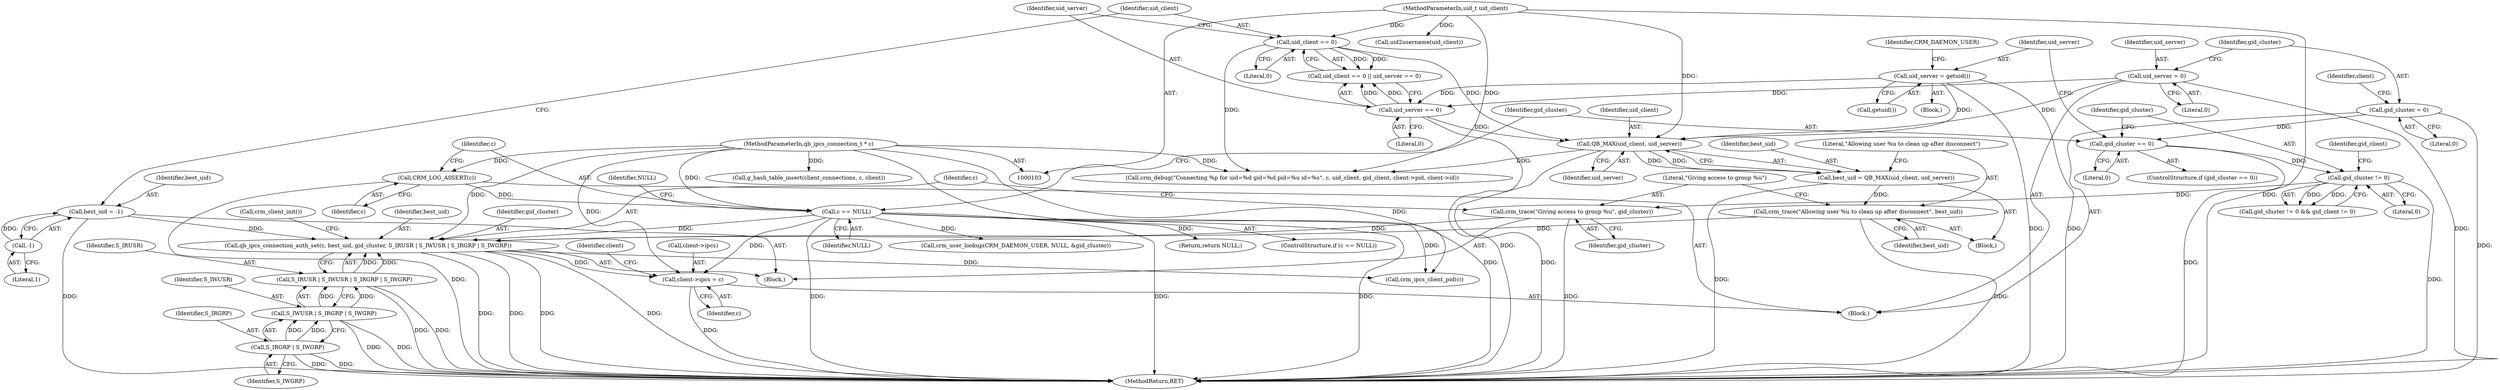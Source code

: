 digraph "1_pacemaker_5d71e65049@pointer" {
"1000213" [label="(Call,client->ipcs = c)"];
"1000195" [label="(Call,qb_ipcs_connection_auth_set(c, best_uid, gid_cluster, S_IRUSR | S_IWUSR | S_IRGRP | S_IWGRP))"];
"1000123" [label="(Call,c == NULL)"];
"1000120" [label="(Call,CRM_LOG_ASSERT(c))"];
"1000104" [label="(MethodParameterIn,qb_ipcs_connection_t * c)"];
"1000171" [label="(Call,best_uid = -1)"];
"1000173" [label="(Call,-1)"];
"1000189" [label="(Call,crm_trace(\"Allowing user %u to clean up after disconnect\", best_uid))"];
"1000184" [label="(Call,best_uid = QB_MAX(uid_client, uid_server))"];
"1000186" [label="(Call,QB_MAX(uid_client, uid_server))"];
"1000177" [label="(Call,uid_client == 0)"];
"1000105" [label="(MethodParameterIn,uid_t uid_client)"];
"1000180" [label="(Call,uid_server == 0)"];
"1000134" [label="(Call,uid_server = getuid())"];
"1000109" [label="(Call,uid_server = 0)"];
"1000192" [label="(Call,crm_trace(\"Giving access to group %u\", gid_cluster))"];
"1000163" [label="(Call,gid_cluster != 0)"];
"1000130" [label="(Call,gid_cluster == 0)"];
"1000113" [label="(Call,gid_cluster = 0)"];
"1000199" [label="(Call,S_IRUSR | S_IWUSR | S_IRGRP | S_IWGRP)"];
"1000201" [label="(Call,S_IWUSR | S_IRGRP | S_IWGRP)"];
"1000203" [label="(Call,S_IRGRP | S_IWGRP)"];
"1000195" [label="(Call,qb_ipcs_connection_auth_set(c, best_uid, gid_cluster, S_IRUSR | S_IWUSR | S_IRGRP | S_IWGRP))"];
"1000199" [label="(Call,S_IRUSR | S_IWUSR | S_IRGRP | S_IWGRP)"];
"1000186" [label="(Call,QB_MAX(uid_client, uid_server))"];
"1000206" [label="(Call,crm_client_init())"];
"1000174" [label="(Literal,1)"];
"1000118" [label="(Identifier,client)"];
"1000125" [label="(Identifier,NULL)"];
"1000182" [label="(Literal,0)"];
"1000140" [label="(Identifier,CRM_DAEMON_USER)"];
"1000129" [label="(ControlStructure,if (gid_cluster == 0))"];
"1000205" [label="(Identifier,S_IWGRP)"];
"1000163" [label="(Call,gid_cluster != 0)"];
"1000194" [label="(Identifier,gid_cluster)"];
"1000198" [label="(Identifier,gid_cluster)"];
"1000139" [label="(Call,crm_user_lookup(CRM_DAEMON_USER, NULL, &gid_cluster))"];
"1000130" [label="(Call,gid_cluster == 0)"];
"1000173" [label="(Call,-1)"];
"1000177" [label="(Call,uid_client == 0)"];
"1000196" [label="(Identifier,c)"];
"1000124" [label="(Identifier,c)"];
"1000114" [label="(Identifier,gid_cluster)"];
"1000214" [label="(Call,client->ipcs)"];
"1000104" [label="(MethodParameterIn,qb_ipcs_connection_t * c)"];
"1000203" [label="(Call,S_IRGRP | S_IWGRP)"];
"1000164" [label="(Identifier,gid_cluster)"];
"1000111" [label="(Literal,0)"];
"1000187" [label="(Identifier,uid_client)"];
"1000197" [label="(Identifier,best_uid)"];
"1000131" [label="(Identifier,gid_cluster)"];
"1000234" [label="(Call,crm_debug(\"Connecting %p for uid=%d gid=%d pid=%u id=%s\", c, uid_client, gid_client, client->pid, client->id))"];
"1000172" [label="(Identifier,best_uid)"];
"1000128" [label="(Identifier,NULL)"];
"1000193" [label="(Literal,\"Giving access to group %u\")"];
"1000167" [label="(Identifier,gid_client)"];
"1000257" [label="(MethodReturn,RET)"];
"1000251" [label="(Call,g_hash_table_insert(client_connections, c, client))"];
"1000190" [label="(Literal,\"Allowing user %u to clean up after disconnect\")"];
"1000181" [label="(Identifier,uid_server)"];
"1000135" [label="(Identifier,uid_server)"];
"1000136" [label="(Call,getuid())"];
"1000123" [label="(Call,c == NULL)"];
"1000204" [label="(Identifier,S_IRGRP)"];
"1000127" [label="(Return,return NULL;)"];
"1000217" [label="(Identifier,c)"];
"1000189" [label="(Call,crm_trace(\"Allowing user %u to clean up after disconnect\", best_uid))"];
"1000185" [label="(Identifier,best_uid)"];
"1000134" [label="(Call,uid_server = getuid())"];
"1000105" [label="(MethodParameterIn,uid_t uid_client)"];
"1000171" [label="(Call,best_uid = -1)"];
"1000220" [label="(Identifier,client)"];
"1000169" [label="(Block,)"];
"1000183" [label="(Block,)"];
"1000176" [label="(Call,uid_client == 0 || uid_server == 0)"];
"1000121" [label="(Identifier,c)"];
"1000180" [label="(Call,uid_server == 0)"];
"1000200" [label="(Identifier,S_IRUSR)"];
"1000132" [label="(Literal,0)"];
"1000227" [label="(Call,crm_ipcs_client_pid(c))"];
"1000202" [label="(Identifier,S_IWUSR)"];
"1000120" [label="(Call,CRM_LOG_ASSERT(c))"];
"1000133" [label="(Block,)"];
"1000162" [label="(Call,gid_cluster != 0 && gid_client != 0)"];
"1000201" [label="(Call,S_IWUSR | S_IRGRP | S_IWGRP)"];
"1000107" [label="(Block,)"];
"1000184" [label="(Call,best_uid = QB_MAX(uid_client, uid_server))"];
"1000213" [label="(Call,client->ipcs = c)"];
"1000192" [label="(Call,crm_trace(\"Giving access to group %u\", gid_cluster))"];
"1000122" [label="(ControlStructure,if (c == NULL))"];
"1000109" [label="(Call,uid_server = 0)"];
"1000178" [label="(Identifier,uid_client)"];
"1000110" [label="(Identifier,uid_server)"];
"1000179" [label="(Literal,0)"];
"1000165" [label="(Literal,0)"];
"1000115" [label="(Literal,0)"];
"1000113" [label="(Call,gid_cluster = 0)"];
"1000188" [label="(Identifier,uid_server)"];
"1000191" [label="(Identifier,best_uid)"];
"1000249" [label="(Call,uid2username(uid_client))"];
"1000213" -> "1000107"  [label="AST: "];
"1000213" -> "1000217"  [label="CFG: "];
"1000214" -> "1000213"  [label="AST: "];
"1000217" -> "1000213"  [label="AST: "];
"1000220" -> "1000213"  [label="CFG: "];
"1000213" -> "1000257"  [label="DDG: "];
"1000195" -> "1000213"  [label="DDG: "];
"1000123" -> "1000213"  [label="DDG: "];
"1000104" -> "1000213"  [label="DDG: "];
"1000195" -> "1000169"  [label="AST: "];
"1000195" -> "1000199"  [label="CFG: "];
"1000196" -> "1000195"  [label="AST: "];
"1000197" -> "1000195"  [label="AST: "];
"1000198" -> "1000195"  [label="AST: "];
"1000199" -> "1000195"  [label="AST: "];
"1000206" -> "1000195"  [label="CFG: "];
"1000195" -> "1000257"  [label="DDG: "];
"1000195" -> "1000257"  [label="DDG: "];
"1000195" -> "1000257"  [label="DDG: "];
"1000195" -> "1000257"  [label="DDG: "];
"1000123" -> "1000195"  [label="DDG: "];
"1000104" -> "1000195"  [label="DDG: "];
"1000171" -> "1000195"  [label="DDG: "];
"1000189" -> "1000195"  [label="DDG: "];
"1000192" -> "1000195"  [label="DDG: "];
"1000199" -> "1000195"  [label="DDG: "];
"1000199" -> "1000195"  [label="DDG: "];
"1000195" -> "1000227"  [label="DDG: "];
"1000123" -> "1000122"  [label="AST: "];
"1000123" -> "1000125"  [label="CFG: "];
"1000124" -> "1000123"  [label="AST: "];
"1000125" -> "1000123"  [label="AST: "];
"1000128" -> "1000123"  [label="CFG: "];
"1000131" -> "1000123"  [label="CFG: "];
"1000123" -> "1000257"  [label="DDG: "];
"1000123" -> "1000257"  [label="DDG: "];
"1000123" -> "1000257"  [label="DDG: "];
"1000120" -> "1000123"  [label="DDG: "];
"1000104" -> "1000123"  [label="DDG: "];
"1000123" -> "1000127"  [label="DDG: "];
"1000123" -> "1000139"  [label="DDG: "];
"1000123" -> "1000227"  [label="DDG: "];
"1000120" -> "1000107"  [label="AST: "];
"1000120" -> "1000121"  [label="CFG: "];
"1000121" -> "1000120"  [label="AST: "];
"1000124" -> "1000120"  [label="CFG: "];
"1000120" -> "1000257"  [label="DDG: "];
"1000104" -> "1000120"  [label="DDG: "];
"1000104" -> "1000103"  [label="AST: "];
"1000104" -> "1000257"  [label="DDG: "];
"1000104" -> "1000227"  [label="DDG: "];
"1000104" -> "1000234"  [label="DDG: "];
"1000104" -> "1000251"  [label="DDG: "];
"1000171" -> "1000169"  [label="AST: "];
"1000171" -> "1000173"  [label="CFG: "];
"1000172" -> "1000171"  [label="AST: "];
"1000173" -> "1000171"  [label="AST: "];
"1000178" -> "1000171"  [label="CFG: "];
"1000171" -> "1000257"  [label="DDG: "];
"1000173" -> "1000171"  [label="DDG: "];
"1000173" -> "1000174"  [label="CFG: "];
"1000174" -> "1000173"  [label="AST: "];
"1000189" -> "1000183"  [label="AST: "];
"1000189" -> "1000191"  [label="CFG: "];
"1000190" -> "1000189"  [label="AST: "];
"1000191" -> "1000189"  [label="AST: "];
"1000193" -> "1000189"  [label="CFG: "];
"1000189" -> "1000257"  [label="DDG: "];
"1000184" -> "1000189"  [label="DDG: "];
"1000184" -> "1000183"  [label="AST: "];
"1000184" -> "1000186"  [label="CFG: "];
"1000185" -> "1000184"  [label="AST: "];
"1000186" -> "1000184"  [label="AST: "];
"1000190" -> "1000184"  [label="CFG: "];
"1000184" -> "1000257"  [label="DDG: "];
"1000186" -> "1000184"  [label="DDG: "];
"1000186" -> "1000184"  [label="DDG: "];
"1000186" -> "1000188"  [label="CFG: "];
"1000187" -> "1000186"  [label="AST: "];
"1000188" -> "1000186"  [label="AST: "];
"1000186" -> "1000257"  [label="DDG: "];
"1000177" -> "1000186"  [label="DDG: "];
"1000105" -> "1000186"  [label="DDG: "];
"1000180" -> "1000186"  [label="DDG: "];
"1000134" -> "1000186"  [label="DDG: "];
"1000109" -> "1000186"  [label="DDG: "];
"1000186" -> "1000234"  [label="DDG: "];
"1000177" -> "1000176"  [label="AST: "];
"1000177" -> "1000179"  [label="CFG: "];
"1000178" -> "1000177"  [label="AST: "];
"1000179" -> "1000177"  [label="AST: "];
"1000181" -> "1000177"  [label="CFG: "];
"1000176" -> "1000177"  [label="CFG: "];
"1000177" -> "1000176"  [label="DDG: "];
"1000177" -> "1000176"  [label="DDG: "];
"1000105" -> "1000177"  [label="DDG: "];
"1000177" -> "1000234"  [label="DDG: "];
"1000105" -> "1000103"  [label="AST: "];
"1000105" -> "1000257"  [label="DDG: "];
"1000105" -> "1000234"  [label="DDG: "];
"1000105" -> "1000249"  [label="DDG: "];
"1000180" -> "1000176"  [label="AST: "];
"1000180" -> "1000182"  [label="CFG: "];
"1000181" -> "1000180"  [label="AST: "];
"1000182" -> "1000180"  [label="AST: "];
"1000176" -> "1000180"  [label="CFG: "];
"1000180" -> "1000257"  [label="DDG: "];
"1000180" -> "1000176"  [label="DDG: "];
"1000180" -> "1000176"  [label="DDG: "];
"1000134" -> "1000180"  [label="DDG: "];
"1000109" -> "1000180"  [label="DDG: "];
"1000134" -> "1000133"  [label="AST: "];
"1000134" -> "1000136"  [label="CFG: "];
"1000135" -> "1000134"  [label="AST: "];
"1000136" -> "1000134"  [label="AST: "];
"1000140" -> "1000134"  [label="CFG: "];
"1000134" -> "1000257"  [label="DDG: "];
"1000134" -> "1000257"  [label="DDG: "];
"1000109" -> "1000107"  [label="AST: "];
"1000109" -> "1000111"  [label="CFG: "];
"1000110" -> "1000109"  [label="AST: "];
"1000111" -> "1000109"  [label="AST: "];
"1000114" -> "1000109"  [label="CFG: "];
"1000109" -> "1000257"  [label="DDG: "];
"1000192" -> "1000169"  [label="AST: "];
"1000192" -> "1000194"  [label="CFG: "];
"1000193" -> "1000192"  [label="AST: "];
"1000194" -> "1000192"  [label="AST: "];
"1000196" -> "1000192"  [label="CFG: "];
"1000192" -> "1000257"  [label="DDG: "];
"1000163" -> "1000192"  [label="DDG: "];
"1000163" -> "1000162"  [label="AST: "];
"1000163" -> "1000165"  [label="CFG: "];
"1000164" -> "1000163"  [label="AST: "];
"1000165" -> "1000163"  [label="AST: "];
"1000167" -> "1000163"  [label="CFG: "];
"1000162" -> "1000163"  [label="CFG: "];
"1000163" -> "1000257"  [label="DDG: "];
"1000163" -> "1000162"  [label="DDG: "];
"1000163" -> "1000162"  [label="DDG: "];
"1000130" -> "1000163"  [label="DDG: "];
"1000130" -> "1000129"  [label="AST: "];
"1000130" -> "1000132"  [label="CFG: "];
"1000131" -> "1000130"  [label="AST: "];
"1000132" -> "1000130"  [label="AST: "];
"1000135" -> "1000130"  [label="CFG: "];
"1000164" -> "1000130"  [label="CFG: "];
"1000130" -> "1000257"  [label="DDG: "];
"1000113" -> "1000130"  [label="DDG: "];
"1000113" -> "1000107"  [label="AST: "];
"1000113" -> "1000115"  [label="CFG: "];
"1000114" -> "1000113"  [label="AST: "];
"1000115" -> "1000113"  [label="AST: "];
"1000118" -> "1000113"  [label="CFG: "];
"1000113" -> "1000257"  [label="DDG: "];
"1000199" -> "1000201"  [label="CFG: "];
"1000200" -> "1000199"  [label="AST: "];
"1000201" -> "1000199"  [label="AST: "];
"1000199" -> "1000257"  [label="DDG: "];
"1000199" -> "1000257"  [label="DDG: "];
"1000201" -> "1000199"  [label="DDG: "];
"1000201" -> "1000199"  [label="DDG: "];
"1000201" -> "1000203"  [label="CFG: "];
"1000202" -> "1000201"  [label="AST: "];
"1000203" -> "1000201"  [label="AST: "];
"1000201" -> "1000257"  [label="DDG: "];
"1000201" -> "1000257"  [label="DDG: "];
"1000203" -> "1000201"  [label="DDG: "];
"1000203" -> "1000201"  [label="DDG: "];
"1000203" -> "1000205"  [label="CFG: "];
"1000204" -> "1000203"  [label="AST: "];
"1000205" -> "1000203"  [label="AST: "];
"1000203" -> "1000257"  [label="DDG: "];
"1000203" -> "1000257"  [label="DDG: "];
}

